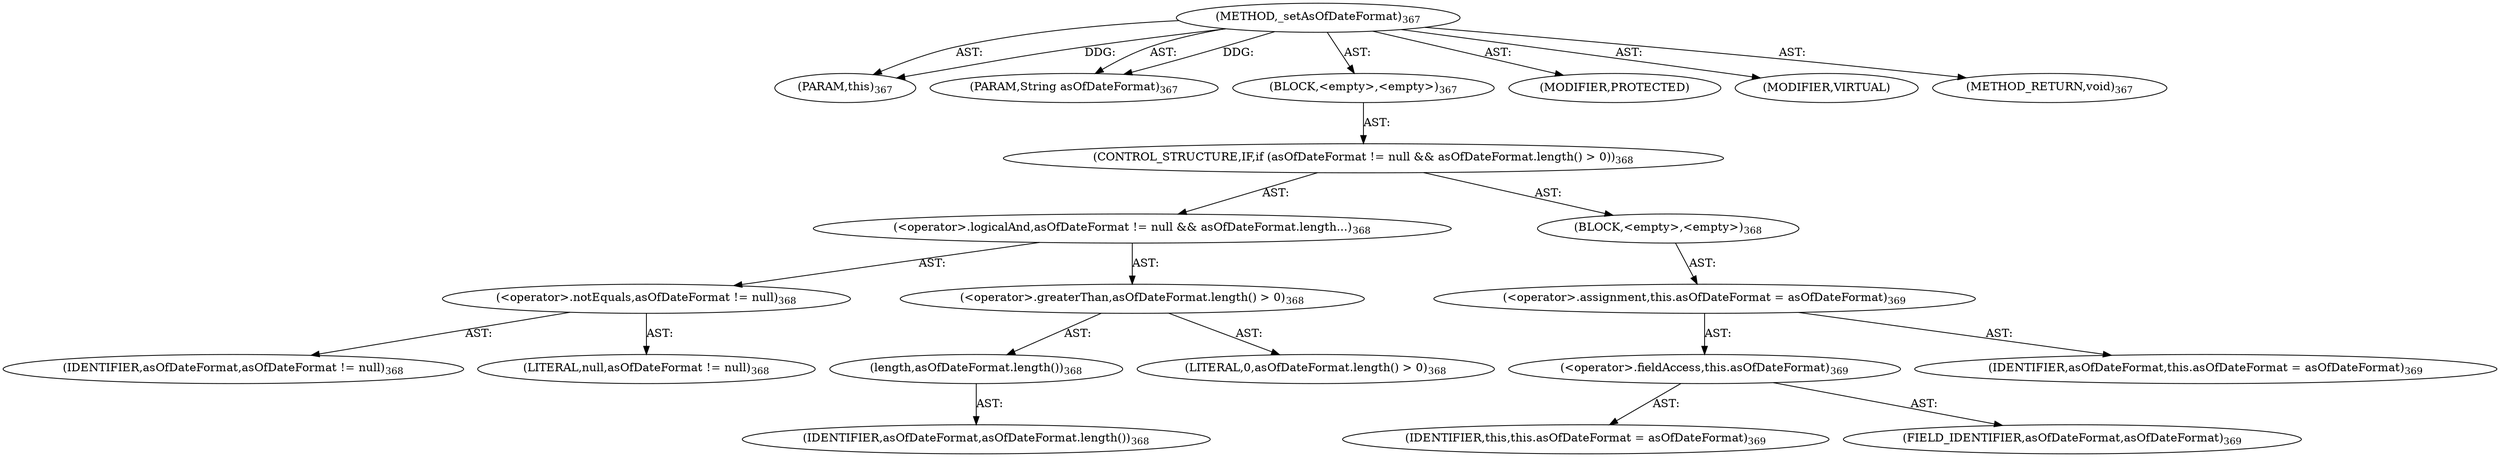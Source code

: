 digraph "_setAsOfDateFormat" {  
"111669149708" [label = <(METHOD,_setAsOfDateFormat)<SUB>367</SUB>> ]
"115964117002" [label = <(PARAM,this)<SUB>367</SUB>> ]
"115964117036" [label = <(PARAM,String asOfDateFormat)<SUB>367</SUB>> ]
"25769803793" [label = <(BLOCK,&lt;empty&gt;,&lt;empty&gt;)<SUB>367</SUB>> ]
"47244640261" [label = <(CONTROL_STRUCTURE,IF,if (asOfDateFormat != null &amp;&amp; asOfDateFormat.length() &gt; 0))<SUB>368</SUB>> ]
"30064771109" [label = <(&lt;operator&gt;.logicalAnd,asOfDateFormat != null &amp;&amp; asOfDateFormat.length...)<SUB>368</SUB>> ]
"30064771110" [label = <(&lt;operator&gt;.notEquals,asOfDateFormat != null)<SUB>368</SUB>> ]
"68719476842" [label = <(IDENTIFIER,asOfDateFormat,asOfDateFormat != null)<SUB>368</SUB>> ]
"90194313222" [label = <(LITERAL,null,asOfDateFormat != null)<SUB>368</SUB>> ]
"30064771111" [label = <(&lt;operator&gt;.greaterThan,asOfDateFormat.length() &gt; 0)<SUB>368</SUB>> ]
"30064771112" [label = <(length,asOfDateFormat.length())<SUB>368</SUB>> ]
"68719476843" [label = <(IDENTIFIER,asOfDateFormat,asOfDateFormat.length())<SUB>368</SUB>> ]
"90194313223" [label = <(LITERAL,0,asOfDateFormat.length() &gt; 0)<SUB>368</SUB>> ]
"25769803794" [label = <(BLOCK,&lt;empty&gt;,&lt;empty&gt;)<SUB>368</SUB>> ]
"30064771113" [label = <(&lt;operator&gt;.assignment,this.asOfDateFormat = asOfDateFormat)<SUB>369</SUB>> ]
"30064771114" [label = <(&lt;operator&gt;.fieldAccess,this.asOfDateFormat)<SUB>369</SUB>> ]
"68719476752" [label = <(IDENTIFIER,this,this.asOfDateFormat = asOfDateFormat)<SUB>369</SUB>> ]
"55834574864" [label = <(FIELD_IDENTIFIER,asOfDateFormat,asOfDateFormat)<SUB>369</SUB>> ]
"68719476844" [label = <(IDENTIFIER,asOfDateFormat,this.asOfDateFormat = asOfDateFormat)<SUB>369</SUB>> ]
"133143986215" [label = <(MODIFIER,PROTECTED)> ]
"133143986216" [label = <(MODIFIER,VIRTUAL)> ]
"128849018892" [label = <(METHOD_RETURN,void)<SUB>367</SUB>> ]
  "111669149708" -> "115964117002"  [ label = "AST: "] 
  "111669149708" -> "115964117036"  [ label = "AST: "] 
  "111669149708" -> "25769803793"  [ label = "AST: "] 
  "111669149708" -> "133143986215"  [ label = "AST: "] 
  "111669149708" -> "133143986216"  [ label = "AST: "] 
  "111669149708" -> "128849018892"  [ label = "AST: "] 
  "25769803793" -> "47244640261"  [ label = "AST: "] 
  "47244640261" -> "30064771109"  [ label = "AST: "] 
  "47244640261" -> "25769803794"  [ label = "AST: "] 
  "30064771109" -> "30064771110"  [ label = "AST: "] 
  "30064771109" -> "30064771111"  [ label = "AST: "] 
  "30064771110" -> "68719476842"  [ label = "AST: "] 
  "30064771110" -> "90194313222"  [ label = "AST: "] 
  "30064771111" -> "30064771112"  [ label = "AST: "] 
  "30064771111" -> "90194313223"  [ label = "AST: "] 
  "30064771112" -> "68719476843"  [ label = "AST: "] 
  "25769803794" -> "30064771113"  [ label = "AST: "] 
  "30064771113" -> "30064771114"  [ label = "AST: "] 
  "30064771113" -> "68719476844"  [ label = "AST: "] 
  "30064771114" -> "68719476752"  [ label = "AST: "] 
  "30064771114" -> "55834574864"  [ label = "AST: "] 
  "111669149708" -> "115964117002"  [ label = "DDG: "] 
  "111669149708" -> "115964117036"  [ label = "DDG: "] 
}
